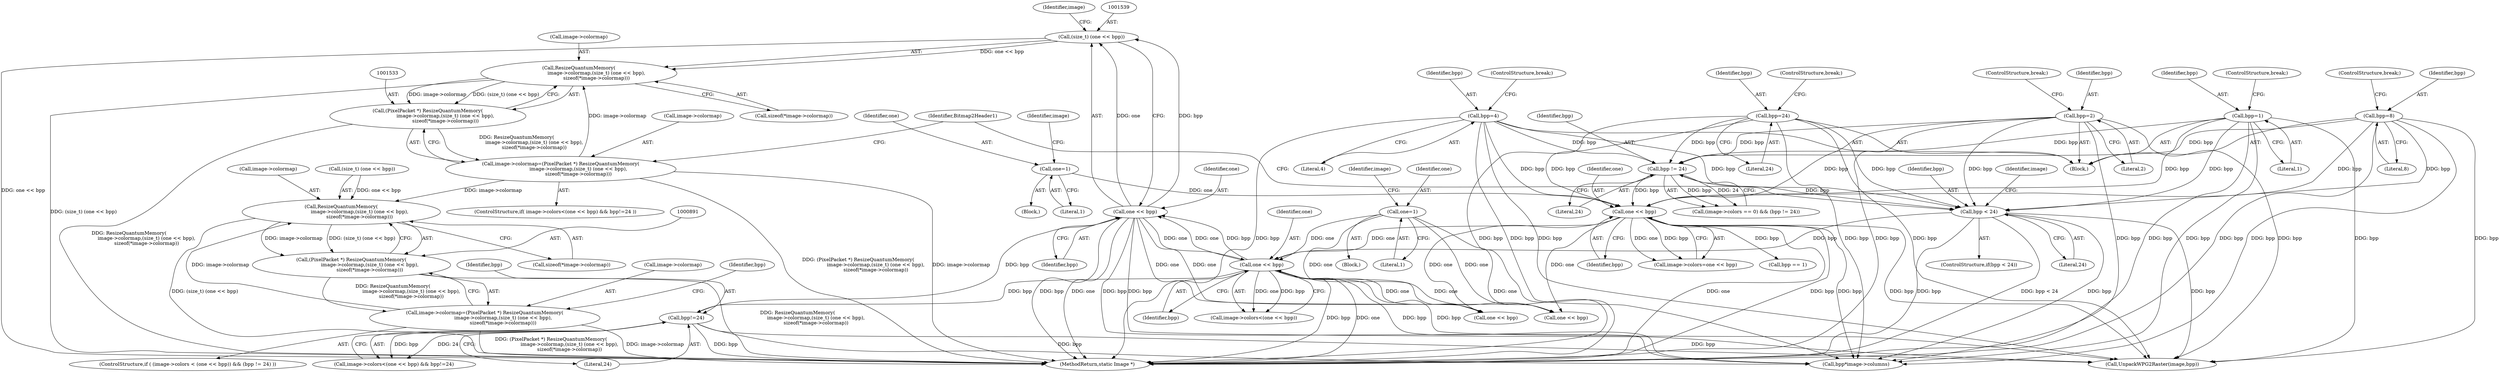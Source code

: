 digraph "0_ImageMagick_d9b2209a69ee90d8df81fb124eb66f593eb9f599_0@pointer" {
"1001534" [label="(Call,ResizeQuantumMemory(\n                       image->colormap,(size_t) (one << bpp),\n                       sizeof(*image->colormap)))"];
"1001528" [label="(Call,image->colormap=(PixelPacket *) ResizeQuantumMemory(\n                       image->colormap,(size_t) (one << bpp),\n                       sizeof(*image->colormap)))"];
"1001532" [label="(Call,(PixelPacket *) ResizeQuantumMemory(\n                       image->colormap,(size_t) (one << bpp),\n                       sizeof(*image->colormap)))"];
"1001534" [label="(Call,ResizeQuantumMemory(\n                       image->colormap,(size_t) (one << bpp),\n                       sizeof(*image->colormap)))"];
"1001538" [label="(Call,(size_t) (one << bpp))"];
"1001540" [label="(Call,one << bpp)"];
"1001522" [label="(Call,one << bpp)"];
"1001499" [label="(Call,one << bpp)"];
"1001492" [label="(Call,one=1)"];
"1001487" [label="(Call,bpp != 24)"];
"1001450" [label="(Call,bpp=4)"];
"1001460" [label="(Call,bpp=24)"];
"1001455" [label="(Call,bpp=8)"];
"1001445" [label="(Call,bpp=2)"];
"1001440" [label="(Call,bpp=1)"];
"1000191" [label="(Call,one=1)"];
"1001513" [label="(Call,bpp < 24)"];
"1001525" [label="(Call,bpp!=24)"];
"1000892" [label="(Call,ResizeQuantumMemory(\n                        image->colormap,(size_t) (one << bpp),\n                        sizeof(*image->colormap)))"];
"1000890" [label="(Call,(PixelPacket *) ResizeQuantumMemory(\n                        image->colormap,(size_t) (one << bpp),\n                        sizeof(*image->colormap)))"];
"1000886" [label="(Call,image->colormap=(PixelPacket *) ResizeQuantumMemory(\n                        image->colormap,(size_t) (one << bpp),\n                        sizeof(*image->colormap)))"];
"1001490" [label="(Block,)"];
"1001517" [label="(Call,image->colors<(one << bpp) && bpp!=24)"];
"1000887" [label="(Call,image->colormap)"];
"1001513" [label="(Call,bpp < 24)"];
"1001526" [label="(Identifier,bpp)"];
"1000890" [label="(Call,(PixelPacket *) ResizeQuantumMemory(\n                        image->colormap,(size_t) (one << bpp),\n                        sizeof(*image->colormap)))"];
"1001528" [label="(Call,image->colormap=(PixelPacket *) ResizeQuantumMemory(\n                       image->colormap,(size_t) (one << bpp),\n                       sizeof(*image->colormap)))"];
"1001481" [label="(Call,(image->colors == 0) && (bpp != 24))"];
"1000893" [label="(Call,image->colormap)"];
"1001440" [label="(Call,bpp=1)"];
"1001455" [label="(Call,bpp=8)"];
"1001457" [label="(Literal,8)"];
"1001540" [label="(Call,one << bpp)"];
"1001522" [label="(Call,one << bpp)"];
"1001451" [label="(Identifier,bpp)"];
"1001527" [label="(Literal,24)"];
"1001448" [label="(ControlStructure,break;)"];
"1001442" [label="(Literal,1)"];
"1001488" [label="(Identifier,bpp)"];
"1001541" [label="(Identifier,one)"];
"1001514" [label="(Identifier,bpp)"];
"1001535" [label="(Call,image->colormap)"];
"1001515" [label="(Literal,24)"];
"1001441" [label="(Identifier,bpp)"];
"1001446" [label="(Identifier,bpp)"];
"1001543" [label="(Call,sizeof(*image->colormap))"];
"1001493" [label="(Identifier,one)"];
"1001525" [label="(Call,bpp!=24)"];
"1001495" [label="(Call,image->colors=one << bpp)"];
"1001487" [label="(Call,bpp != 24)"];
"1001460" [label="(Call,bpp=24)"];
"1001523" [label="(Identifier,one)"];
"1000141" [label="(Block,)"];
"1000896" [label="(Call,(size_t) (one << bpp))"];
"1000193" [label="(Literal,1)"];
"1000886" [label="(Call,image->colormap=(PixelPacket *) ResizeQuantumMemory(\n                        image->colormap,(size_t) (one << bpp),\n                        sizeof(*image->colormap)))"];
"1001461" [label="(Identifier,bpp)"];
"1001550" [label="(Identifier,Bitmap2Header1)"];
"1000191" [label="(Call,one=1)"];
"1001914" [label="(MethodReturn,static Image *)"];
"1001494" [label="(Literal,1)"];
"1001492" [label="(Call,one=1)"];
"1000880" [label="(Call,one << bpp)"];
"1001520" [label="(Identifier,image)"];
"1001458" [label="(ControlStructure,break;)"];
"1001462" [label="(Literal,24)"];
"1000874" [label="(ControlStructure,if ( (image->colors < (one << bpp)) && (bpp != 24) ))"];
"1001538" [label="(Call,(size_t) (one << bpp))"];
"1001450" [label="(Call,bpp=4)"];
"1001624" [label="(Call,UnpackWPG2Raster(image,bpp))"];
"1001534" [label="(Call,ResizeQuantumMemory(\n                       image->colormap,(size_t) (one << bpp),\n                       sizeof(*image->colormap)))"];
"1001518" [label="(Call,image->colors<(one << bpp))"];
"1001500" [label="(Identifier,one)"];
"1001438" [label="(Block,)"];
"1001463" [label="(ControlStructure,break;)"];
"1001532" [label="(Call,(PixelPacket *) ResizeQuantumMemory(\n                       image->colormap,(size_t) (one << bpp),\n                       sizeof(*image->colormap)))"];
"1001542" [label="(Identifier,bpp)"];
"1001524" [label="(Identifier,bpp)"];
"1001501" [label="(Identifier,bpp)"];
"1000192" [label="(Identifier,one)"];
"1001447" [label="(Literal,2)"];
"1000195" [label="(Identifier,image)"];
"1001453" [label="(ControlStructure,break;)"];
"1001516" [label="(ControlStructure,if( image->colors<(one << bpp) && bpp!=24 ))"];
"1001443" [label="(ControlStructure,break;)"];
"1001546" [label="(Identifier,image)"];
"1001445" [label="(Call,bpp=2)"];
"1001561" [label="(Call,bpp*image->columns)"];
"1000907" [label="(Call,bpp == 1)"];
"1001529" [label="(Call,image->colormap)"];
"1001489" [label="(Literal,24)"];
"1000908" [label="(Identifier,bpp)"];
"1001497" [label="(Identifier,image)"];
"1001456" [label="(Identifier,bpp)"];
"1000892" [label="(Call,ResizeQuantumMemory(\n                        image->colormap,(size_t) (one << bpp),\n                        sizeof(*image->colormap)))"];
"1000793" [label="(Call,one << bpp)"];
"1001452" [label="(Literal,4)"];
"1000901" [label="(Call,sizeof(*image->colormap))"];
"1001499" [label="(Call,one << bpp)"];
"1001512" [label="(ControlStructure,if(bpp < 24))"];
"1001534" -> "1001532"  [label="AST: "];
"1001534" -> "1001543"  [label="CFG: "];
"1001535" -> "1001534"  [label="AST: "];
"1001538" -> "1001534"  [label="AST: "];
"1001543" -> "1001534"  [label="AST: "];
"1001532" -> "1001534"  [label="CFG: "];
"1001534" -> "1001914"  [label="DDG: (size_t) (one << bpp)"];
"1001534" -> "1001532"  [label="DDG: image->colormap"];
"1001534" -> "1001532"  [label="DDG: (size_t) (one << bpp)"];
"1001528" -> "1001534"  [label="DDG: image->colormap"];
"1001538" -> "1001534"  [label="DDG: one << bpp"];
"1001528" -> "1001516"  [label="AST: "];
"1001528" -> "1001532"  [label="CFG: "];
"1001529" -> "1001528"  [label="AST: "];
"1001532" -> "1001528"  [label="AST: "];
"1001550" -> "1001528"  [label="CFG: "];
"1001528" -> "1001914"  [label="DDG: image->colormap"];
"1001528" -> "1001914"  [label="DDG: (PixelPacket *) ResizeQuantumMemory(\n                       image->colormap,(size_t) (one << bpp),\n                       sizeof(*image->colormap))"];
"1001528" -> "1000892"  [label="DDG: image->colormap"];
"1001532" -> "1001528"  [label="DDG: ResizeQuantumMemory(\n                       image->colormap,(size_t) (one << bpp),\n                       sizeof(*image->colormap))"];
"1001533" -> "1001532"  [label="AST: "];
"1001532" -> "1001914"  [label="DDG: ResizeQuantumMemory(\n                       image->colormap,(size_t) (one << bpp),\n                       sizeof(*image->colormap))"];
"1001538" -> "1001540"  [label="CFG: "];
"1001539" -> "1001538"  [label="AST: "];
"1001540" -> "1001538"  [label="AST: "];
"1001546" -> "1001538"  [label="CFG: "];
"1001538" -> "1001914"  [label="DDG: one << bpp"];
"1001540" -> "1001538"  [label="DDG: one"];
"1001540" -> "1001538"  [label="DDG: bpp"];
"1001540" -> "1001542"  [label="CFG: "];
"1001541" -> "1001540"  [label="AST: "];
"1001542" -> "1001540"  [label="AST: "];
"1001540" -> "1001914"  [label="DDG: bpp"];
"1001540" -> "1001914"  [label="DDG: one"];
"1001540" -> "1000793"  [label="DDG: one"];
"1001540" -> "1000880"  [label="DDG: one"];
"1001540" -> "1001522"  [label="DDG: one"];
"1001522" -> "1001540"  [label="DDG: one"];
"1001522" -> "1001540"  [label="DDG: bpp"];
"1001525" -> "1001540"  [label="DDG: bpp"];
"1001540" -> "1001561"  [label="DDG: bpp"];
"1001540" -> "1001624"  [label="DDG: bpp"];
"1001522" -> "1001518"  [label="AST: "];
"1001522" -> "1001524"  [label="CFG: "];
"1001523" -> "1001522"  [label="AST: "];
"1001524" -> "1001522"  [label="AST: "];
"1001518" -> "1001522"  [label="CFG: "];
"1001522" -> "1001914"  [label="DDG: one"];
"1001522" -> "1001914"  [label="DDG: bpp"];
"1001522" -> "1000793"  [label="DDG: one"];
"1001522" -> "1000880"  [label="DDG: one"];
"1001522" -> "1001518"  [label="DDG: one"];
"1001522" -> "1001518"  [label="DDG: bpp"];
"1001499" -> "1001522"  [label="DDG: one"];
"1000191" -> "1001522"  [label="DDG: one"];
"1001513" -> "1001522"  [label="DDG: bpp"];
"1001522" -> "1001525"  [label="DDG: bpp"];
"1001522" -> "1001561"  [label="DDG: bpp"];
"1001522" -> "1001624"  [label="DDG: bpp"];
"1001499" -> "1001495"  [label="AST: "];
"1001499" -> "1001501"  [label="CFG: "];
"1001500" -> "1001499"  [label="AST: "];
"1001501" -> "1001499"  [label="AST: "];
"1001495" -> "1001499"  [label="CFG: "];
"1001499" -> "1001914"  [label="DDG: one"];
"1001499" -> "1001914"  [label="DDG: bpp"];
"1001499" -> "1000793"  [label="DDG: one"];
"1001499" -> "1000880"  [label="DDG: one"];
"1001499" -> "1000907"  [label="DDG: bpp"];
"1001499" -> "1001495"  [label="DDG: one"];
"1001499" -> "1001495"  [label="DDG: bpp"];
"1001492" -> "1001499"  [label="DDG: one"];
"1001487" -> "1001499"  [label="DDG: bpp"];
"1001450" -> "1001499"  [label="DDG: bpp"];
"1001460" -> "1001499"  [label="DDG: bpp"];
"1001455" -> "1001499"  [label="DDG: bpp"];
"1001445" -> "1001499"  [label="DDG: bpp"];
"1001440" -> "1001499"  [label="DDG: bpp"];
"1001499" -> "1001561"  [label="DDG: bpp"];
"1001499" -> "1001624"  [label="DDG: bpp"];
"1001492" -> "1001490"  [label="AST: "];
"1001492" -> "1001494"  [label="CFG: "];
"1001493" -> "1001492"  [label="AST: "];
"1001494" -> "1001492"  [label="AST: "];
"1001497" -> "1001492"  [label="CFG: "];
"1001487" -> "1001481"  [label="AST: "];
"1001487" -> "1001489"  [label="CFG: "];
"1001488" -> "1001487"  [label="AST: "];
"1001489" -> "1001487"  [label="AST: "];
"1001481" -> "1001487"  [label="CFG: "];
"1001487" -> "1001481"  [label="DDG: bpp"];
"1001487" -> "1001481"  [label="DDG: 24"];
"1001450" -> "1001487"  [label="DDG: bpp"];
"1001460" -> "1001487"  [label="DDG: bpp"];
"1001455" -> "1001487"  [label="DDG: bpp"];
"1001445" -> "1001487"  [label="DDG: bpp"];
"1001440" -> "1001487"  [label="DDG: bpp"];
"1001487" -> "1001513"  [label="DDG: bpp"];
"1001450" -> "1001438"  [label="AST: "];
"1001450" -> "1001452"  [label="CFG: "];
"1001451" -> "1001450"  [label="AST: "];
"1001452" -> "1001450"  [label="AST: "];
"1001453" -> "1001450"  [label="CFG: "];
"1001450" -> "1001914"  [label="DDG: bpp"];
"1001450" -> "1001513"  [label="DDG: bpp"];
"1001450" -> "1001561"  [label="DDG: bpp"];
"1001450" -> "1001624"  [label="DDG: bpp"];
"1001460" -> "1001438"  [label="AST: "];
"1001460" -> "1001462"  [label="CFG: "];
"1001461" -> "1001460"  [label="AST: "];
"1001462" -> "1001460"  [label="AST: "];
"1001463" -> "1001460"  [label="CFG: "];
"1001460" -> "1001914"  [label="DDG: bpp"];
"1001460" -> "1001513"  [label="DDG: bpp"];
"1001460" -> "1001561"  [label="DDG: bpp"];
"1001460" -> "1001624"  [label="DDG: bpp"];
"1001455" -> "1001438"  [label="AST: "];
"1001455" -> "1001457"  [label="CFG: "];
"1001456" -> "1001455"  [label="AST: "];
"1001457" -> "1001455"  [label="AST: "];
"1001458" -> "1001455"  [label="CFG: "];
"1001455" -> "1001914"  [label="DDG: bpp"];
"1001455" -> "1001513"  [label="DDG: bpp"];
"1001455" -> "1001561"  [label="DDG: bpp"];
"1001455" -> "1001624"  [label="DDG: bpp"];
"1001445" -> "1001438"  [label="AST: "];
"1001445" -> "1001447"  [label="CFG: "];
"1001446" -> "1001445"  [label="AST: "];
"1001447" -> "1001445"  [label="AST: "];
"1001448" -> "1001445"  [label="CFG: "];
"1001445" -> "1001914"  [label="DDG: bpp"];
"1001445" -> "1001513"  [label="DDG: bpp"];
"1001445" -> "1001561"  [label="DDG: bpp"];
"1001445" -> "1001624"  [label="DDG: bpp"];
"1001440" -> "1001438"  [label="AST: "];
"1001440" -> "1001442"  [label="CFG: "];
"1001441" -> "1001440"  [label="AST: "];
"1001442" -> "1001440"  [label="AST: "];
"1001443" -> "1001440"  [label="CFG: "];
"1001440" -> "1001914"  [label="DDG: bpp"];
"1001440" -> "1001513"  [label="DDG: bpp"];
"1001440" -> "1001561"  [label="DDG: bpp"];
"1001440" -> "1001624"  [label="DDG: bpp"];
"1000191" -> "1000141"  [label="AST: "];
"1000191" -> "1000193"  [label="CFG: "];
"1000192" -> "1000191"  [label="AST: "];
"1000193" -> "1000191"  [label="AST: "];
"1000195" -> "1000191"  [label="CFG: "];
"1000191" -> "1001914"  [label="DDG: one"];
"1000191" -> "1000793"  [label="DDG: one"];
"1000191" -> "1000880"  [label="DDG: one"];
"1001513" -> "1001512"  [label="AST: "];
"1001513" -> "1001515"  [label="CFG: "];
"1001514" -> "1001513"  [label="AST: "];
"1001515" -> "1001513"  [label="AST: "];
"1001520" -> "1001513"  [label="CFG: "];
"1001550" -> "1001513"  [label="CFG: "];
"1001513" -> "1001914"  [label="DDG: bpp < 24"];
"1001513" -> "1001914"  [label="DDG: bpp"];
"1001513" -> "1001561"  [label="DDG: bpp"];
"1001513" -> "1001624"  [label="DDG: bpp"];
"1001525" -> "1001517"  [label="AST: "];
"1001525" -> "1001527"  [label="CFG: "];
"1001526" -> "1001525"  [label="AST: "];
"1001527" -> "1001525"  [label="AST: "];
"1001517" -> "1001525"  [label="CFG: "];
"1001525" -> "1001914"  [label="DDG: bpp"];
"1001525" -> "1001517"  [label="DDG: bpp"];
"1001525" -> "1001517"  [label="DDG: 24"];
"1001525" -> "1001561"  [label="DDG: bpp"];
"1001525" -> "1001624"  [label="DDG: bpp"];
"1000892" -> "1000890"  [label="AST: "];
"1000892" -> "1000901"  [label="CFG: "];
"1000893" -> "1000892"  [label="AST: "];
"1000896" -> "1000892"  [label="AST: "];
"1000901" -> "1000892"  [label="AST: "];
"1000890" -> "1000892"  [label="CFG: "];
"1000892" -> "1001914"  [label="DDG: (size_t) (one << bpp)"];
"1000892" -> "1000890"  [label="DDG: image->colormap"];
"1000892" -> "1000890"  [label="DDG: (size_t) (one << bpp)"];
"1000886" -> "1000892"  [label="DDG: image->colormap"];
"1000896" -> "1000892"  [label="DDG: one << bpp"];
"1000890" -> "1000886"  [label="AST: "];
"1000891" -> "1000890"  [label="AST: "];
"1000886" -> "1000890"  [label="CFG: "];
"1000890" -> "1001914"  [label="DDG: ResizeQuantumMemory(\n                        image->colormap,(size_t) (one << bpp),\n                        sizeof(*image->colormap))"];
"1000890" -> "1000886"  [label="DDG: ResizeQuantumMemory(\n                        image->colormap,(size_t) (one << bpp),\n                        sizeof(*image->colormap))"];
"1000886" -> "1000874"  [label="AST: "];
"1000887" -> "1000886"  [label="AST: "];
"1000908" -> "1000886"  [label="CFG: "];
"1000886" -> "1001914"  [label="DDG: image->colormap"];
"1000886" -> "1001914"  [label="DDG: (PixelPacket *) ResizeQuantumMemory(\n                        image->colormap,(size_t) (one << bpp),\n                        sizeof(*image->colormap))"];
}
